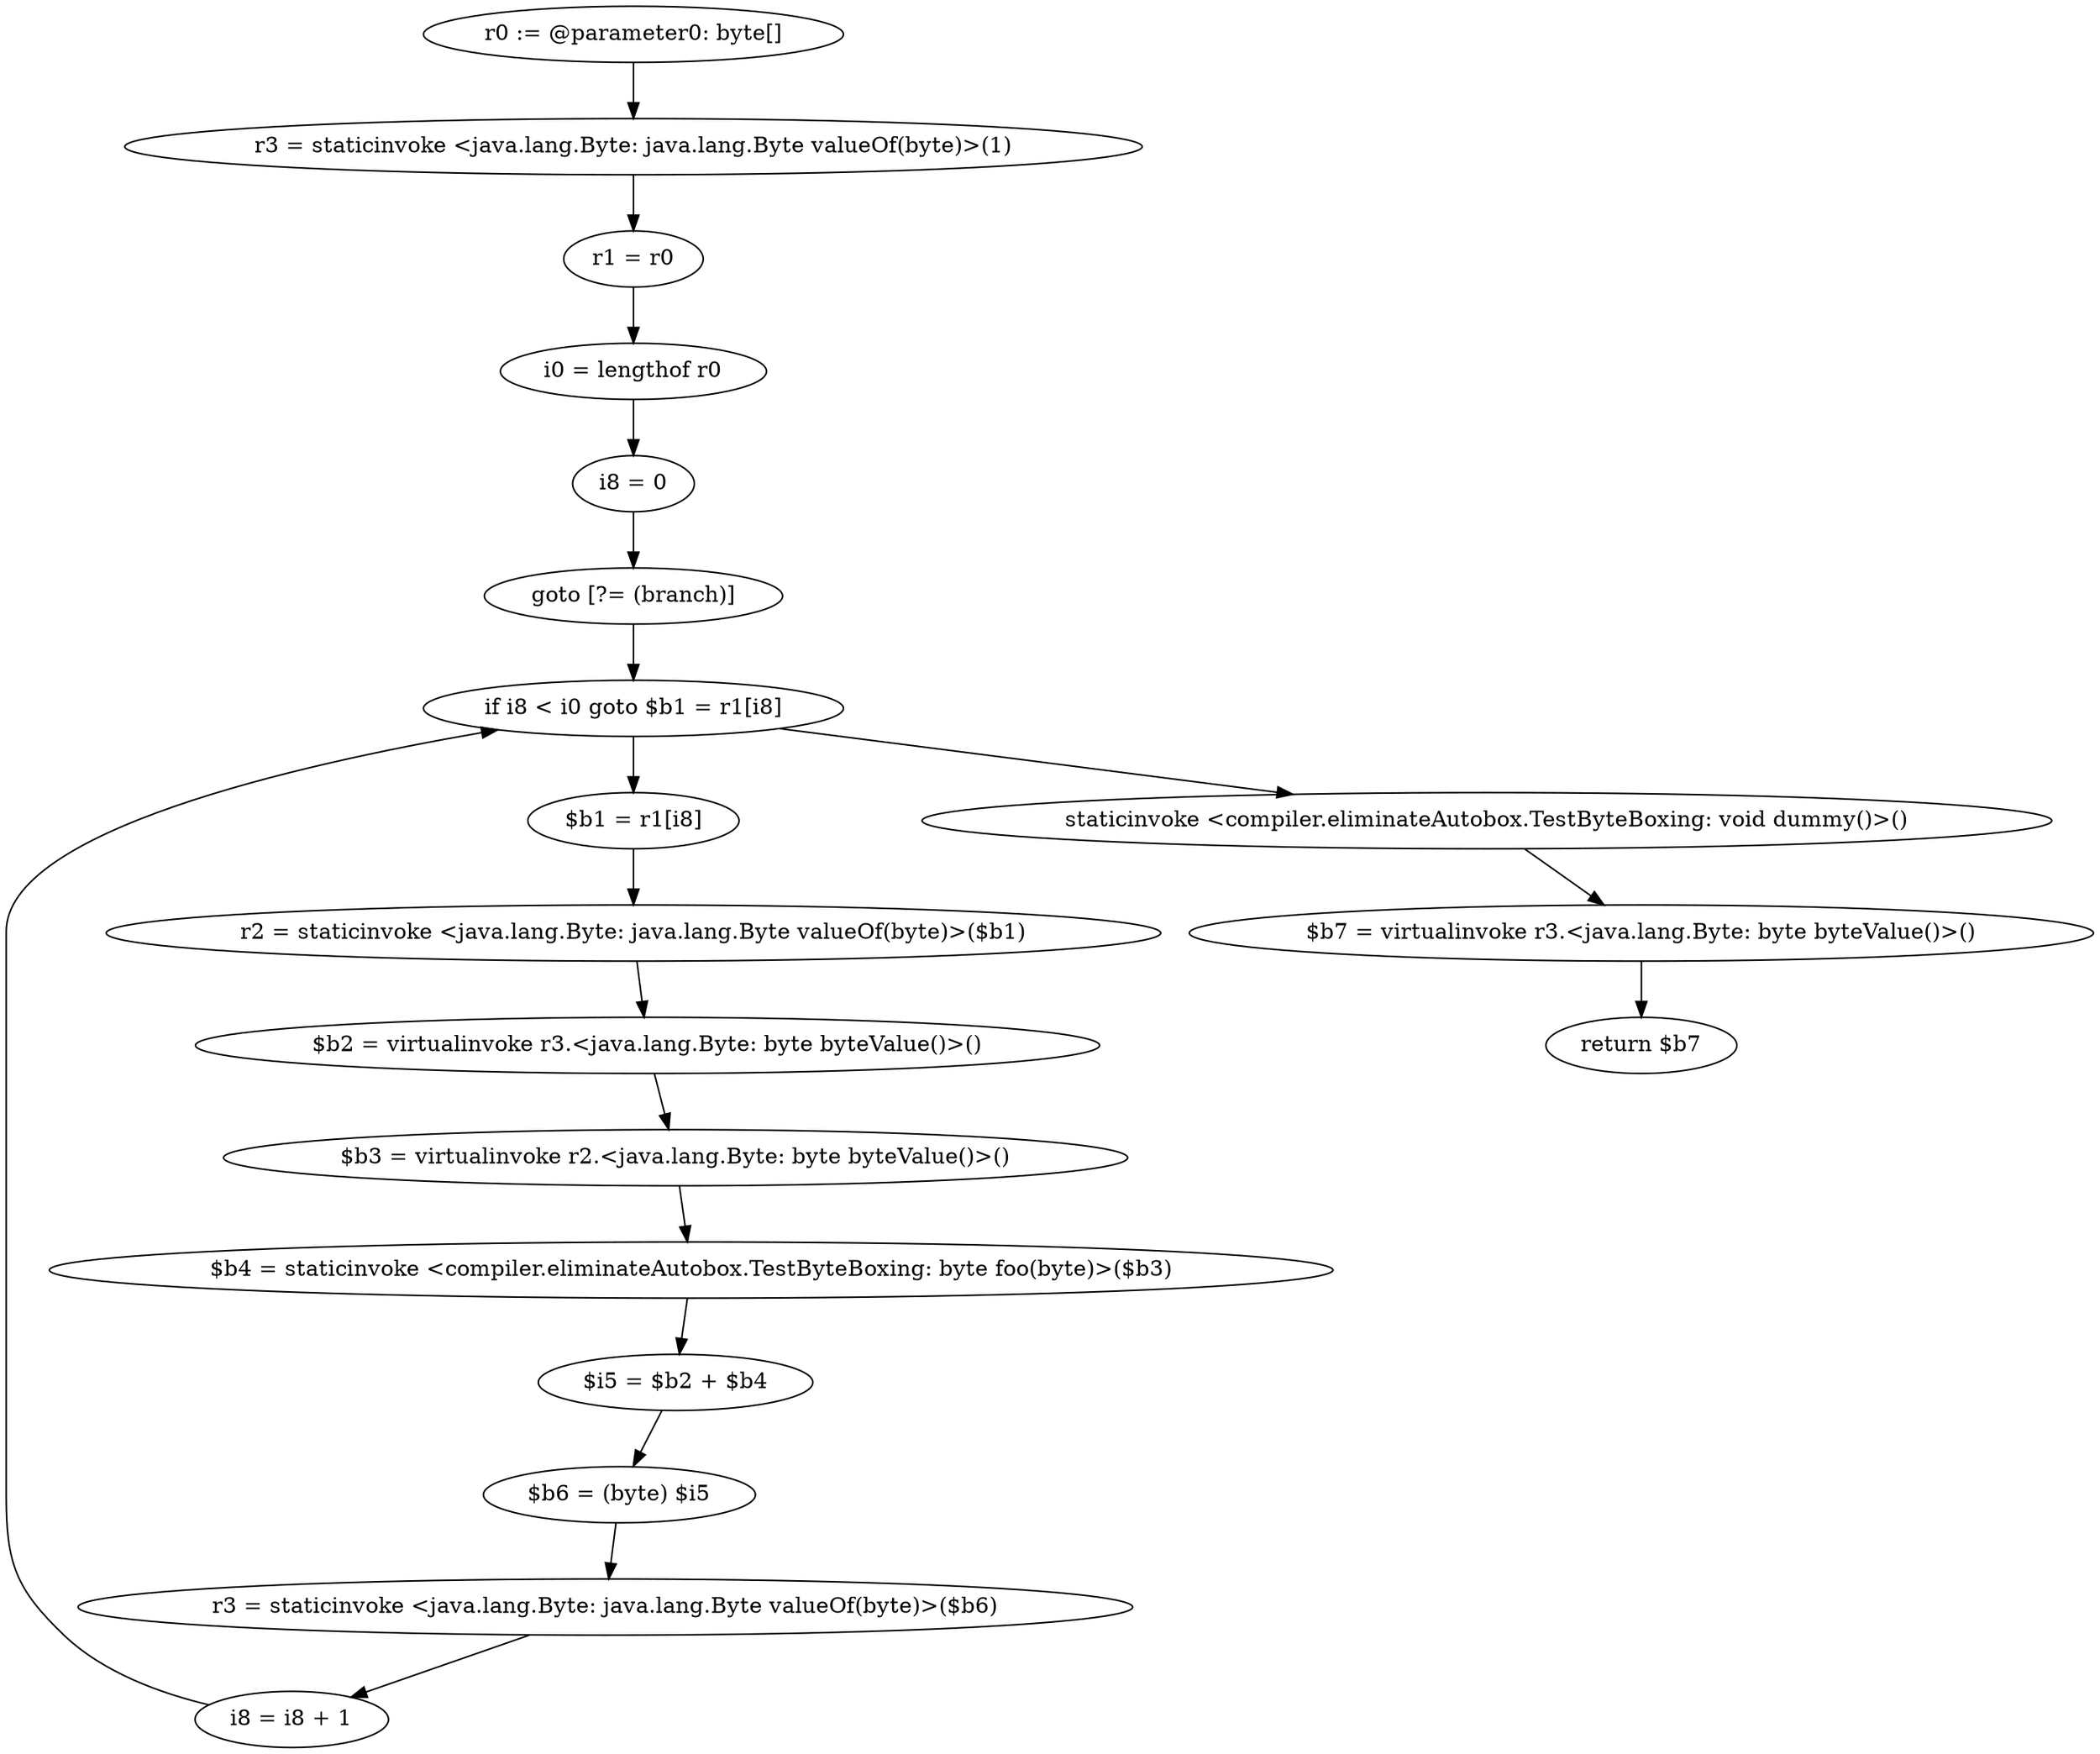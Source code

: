 digraph "unitGraph" {
    "r0 := @parameter0: byte[]"
    "r3 = staticinvoke <java.lang.Byte: java.lang.Byte valueOf(byte)>(1)"
    "r1 = r0"
    "i0 = lengthof r0"
    "i8 = 0"
    "goto [?= (branch)]"
    "$b1 = r1[i8]"
    "r2 = staticinvoke <java.lang.Byte: java.lang.Byte valueOf(byte)>($b1)"
    "$b2 = virtualinvoke r3.<java.lang.Byte: byte byteValue()>()"
    "$b3 = virtualinvoke r2.<java.lang.Byte: byte byteValue()>()"
    "$b4 = staticinvoke <compiler.eliminateAutobox.TestByteBoxing: byte foo(byte)>($b3)"
    "$i5 = $b2 + $b4"
    "$b6 = (byte) $i5"
    "r3 = staticinvoke <java.lang.Byte: java.lang.Byte valueOf(byte)>($b6)"
    "i8 = i8 + 1"
    "if i8 < i0 goto $b1 = r1[i8]"
    "staticinvoke <compiler.eliminateAutobox.TestByteBoxing: void dummy()>()"
    "$b7 = virtualinvoke r3.<java.lang.Byte: byte byteValue()>()"
    "return $b7"
    "r0 := @parameter0: byte[]"->"r3 = staticinvoke <java.lang.Byte: java.lang.Byte valueOf(byte)>(1)";
    "r3 = staticinvoke <java.lang.Byte: java.lang.Byte valueOf(byte)>(1)"->"r1 = r0";
    "r1 = r0"->"i0 = lengthof r0";
    "i0 = lengthof r0"->"i8 = 0";
    "i8 = 0"->"goto [?= (branch)]";
    "goto [?= (branch)]"->"if i8 < i0 goto $b1 = r1[i8]";
    "$b1 = r1[i8]"->"r2 = staticinvoke <java.lang.Byte: java.lang.Byte valueOf(byte)>($b1)";
    "r2 = staticinvoke <java.lang.Byte: java.lang.Byte valueOf(byte)>($b1)"->"$b2 = virtualinvoke r3.<java.lang.Byte: byte byteValue()>()";
    "$b2 = virtualinvoke r3.<java.lang.Byte: byte byteValue()>()"->"$b3 = virtualinvoke r2.<java.lang.Byte: byte byteValue()>()";
    "$b3 = virtualinvoke r2.<java.lang.Byte: byte byteValue()>()"->"$b4 = staticinvoke <compiler.eliminateAutobox.TestByteBoxing: byte foo(byte)>($b3)";
    "$b4 = staticinvoke <compiler.eliminateAutobox.TestByteBoxing: byte foo(byte)>($b3)"->"$i5 = $b2 + $b4";
    "$i5 = $b2 + $b4"->"$b6 = (byte) $i5";
    "$b6 = (byte) $i5"->"r3 = staticinvoke <java.lang.Byte: java.lang.Byte valueOf(byte)>($b6)";
    "r3 = staticinvoke <java.lang.Byte: java.lang.Byte valueOf(byte)>($b6)"->"i8 = i8 + 1";
    "i8 = i8 + 1"->"if i8 < i0 goto $b1 = r1[i8]";
    "if i8 < i0 goto $b1 = r1[i8]"->"staticinvoke <compiler.eliminateAutobox.TestByteBoxing: void dummy()>()";
    "if i8 < i0 goto $b1 = r1[i8]"->"$b1 = r1[i8]";
    "staticinvoke <compiler.eliminateAutobox.TestByteBoxing: void dummy()>()"->"$b7 = virtualinvoke r3.<java.lang.Byte: byte byteValue()>()";
    "$b7 = virtualinvoke r3.<java.lang.Byte: byte byteValue()>()"->"return $b7";
}
